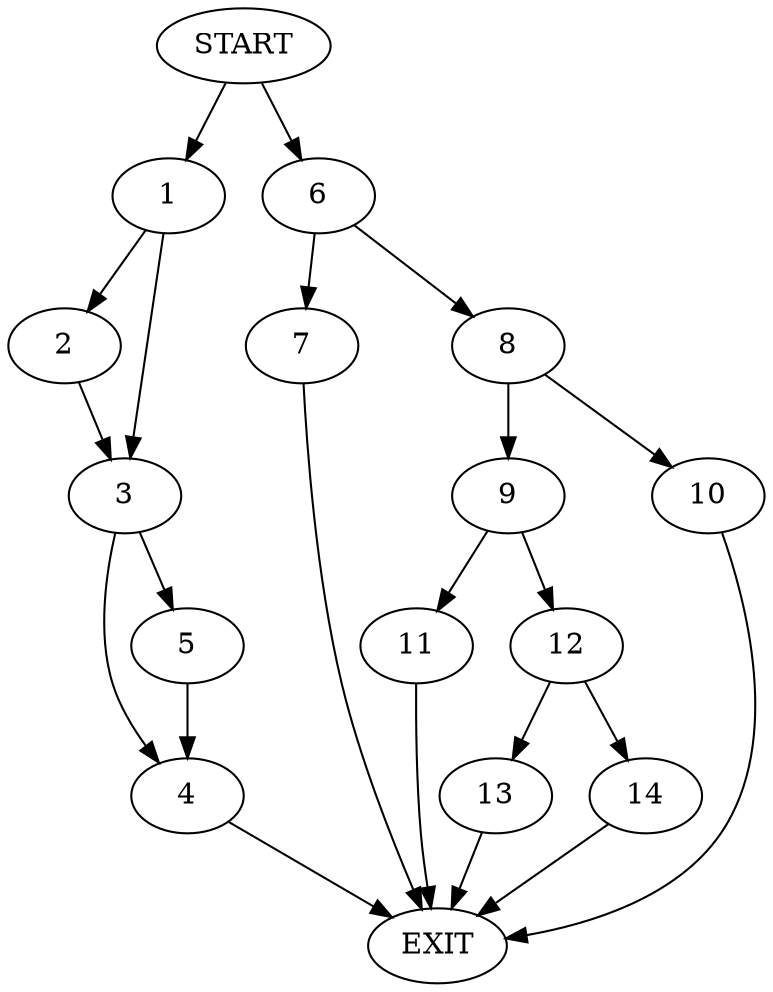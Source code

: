 digraph {
0 [label="START"]
15 [label="EXIT"]
0 -> 1
1 -> 2
1 -> 3
2 -> 3
3 -> 4
3 -> 5
5 -> 4
4 -> 15
0 -> 6
6 -> 7
6 -> 8
7 -> 15
8 -> 9
8 -> 10
9 -> 11
9 -> 12
10 -> 15
11 -> 15
12 -> 13
12 -> 14
14 -> 15
13 -> 15
}

